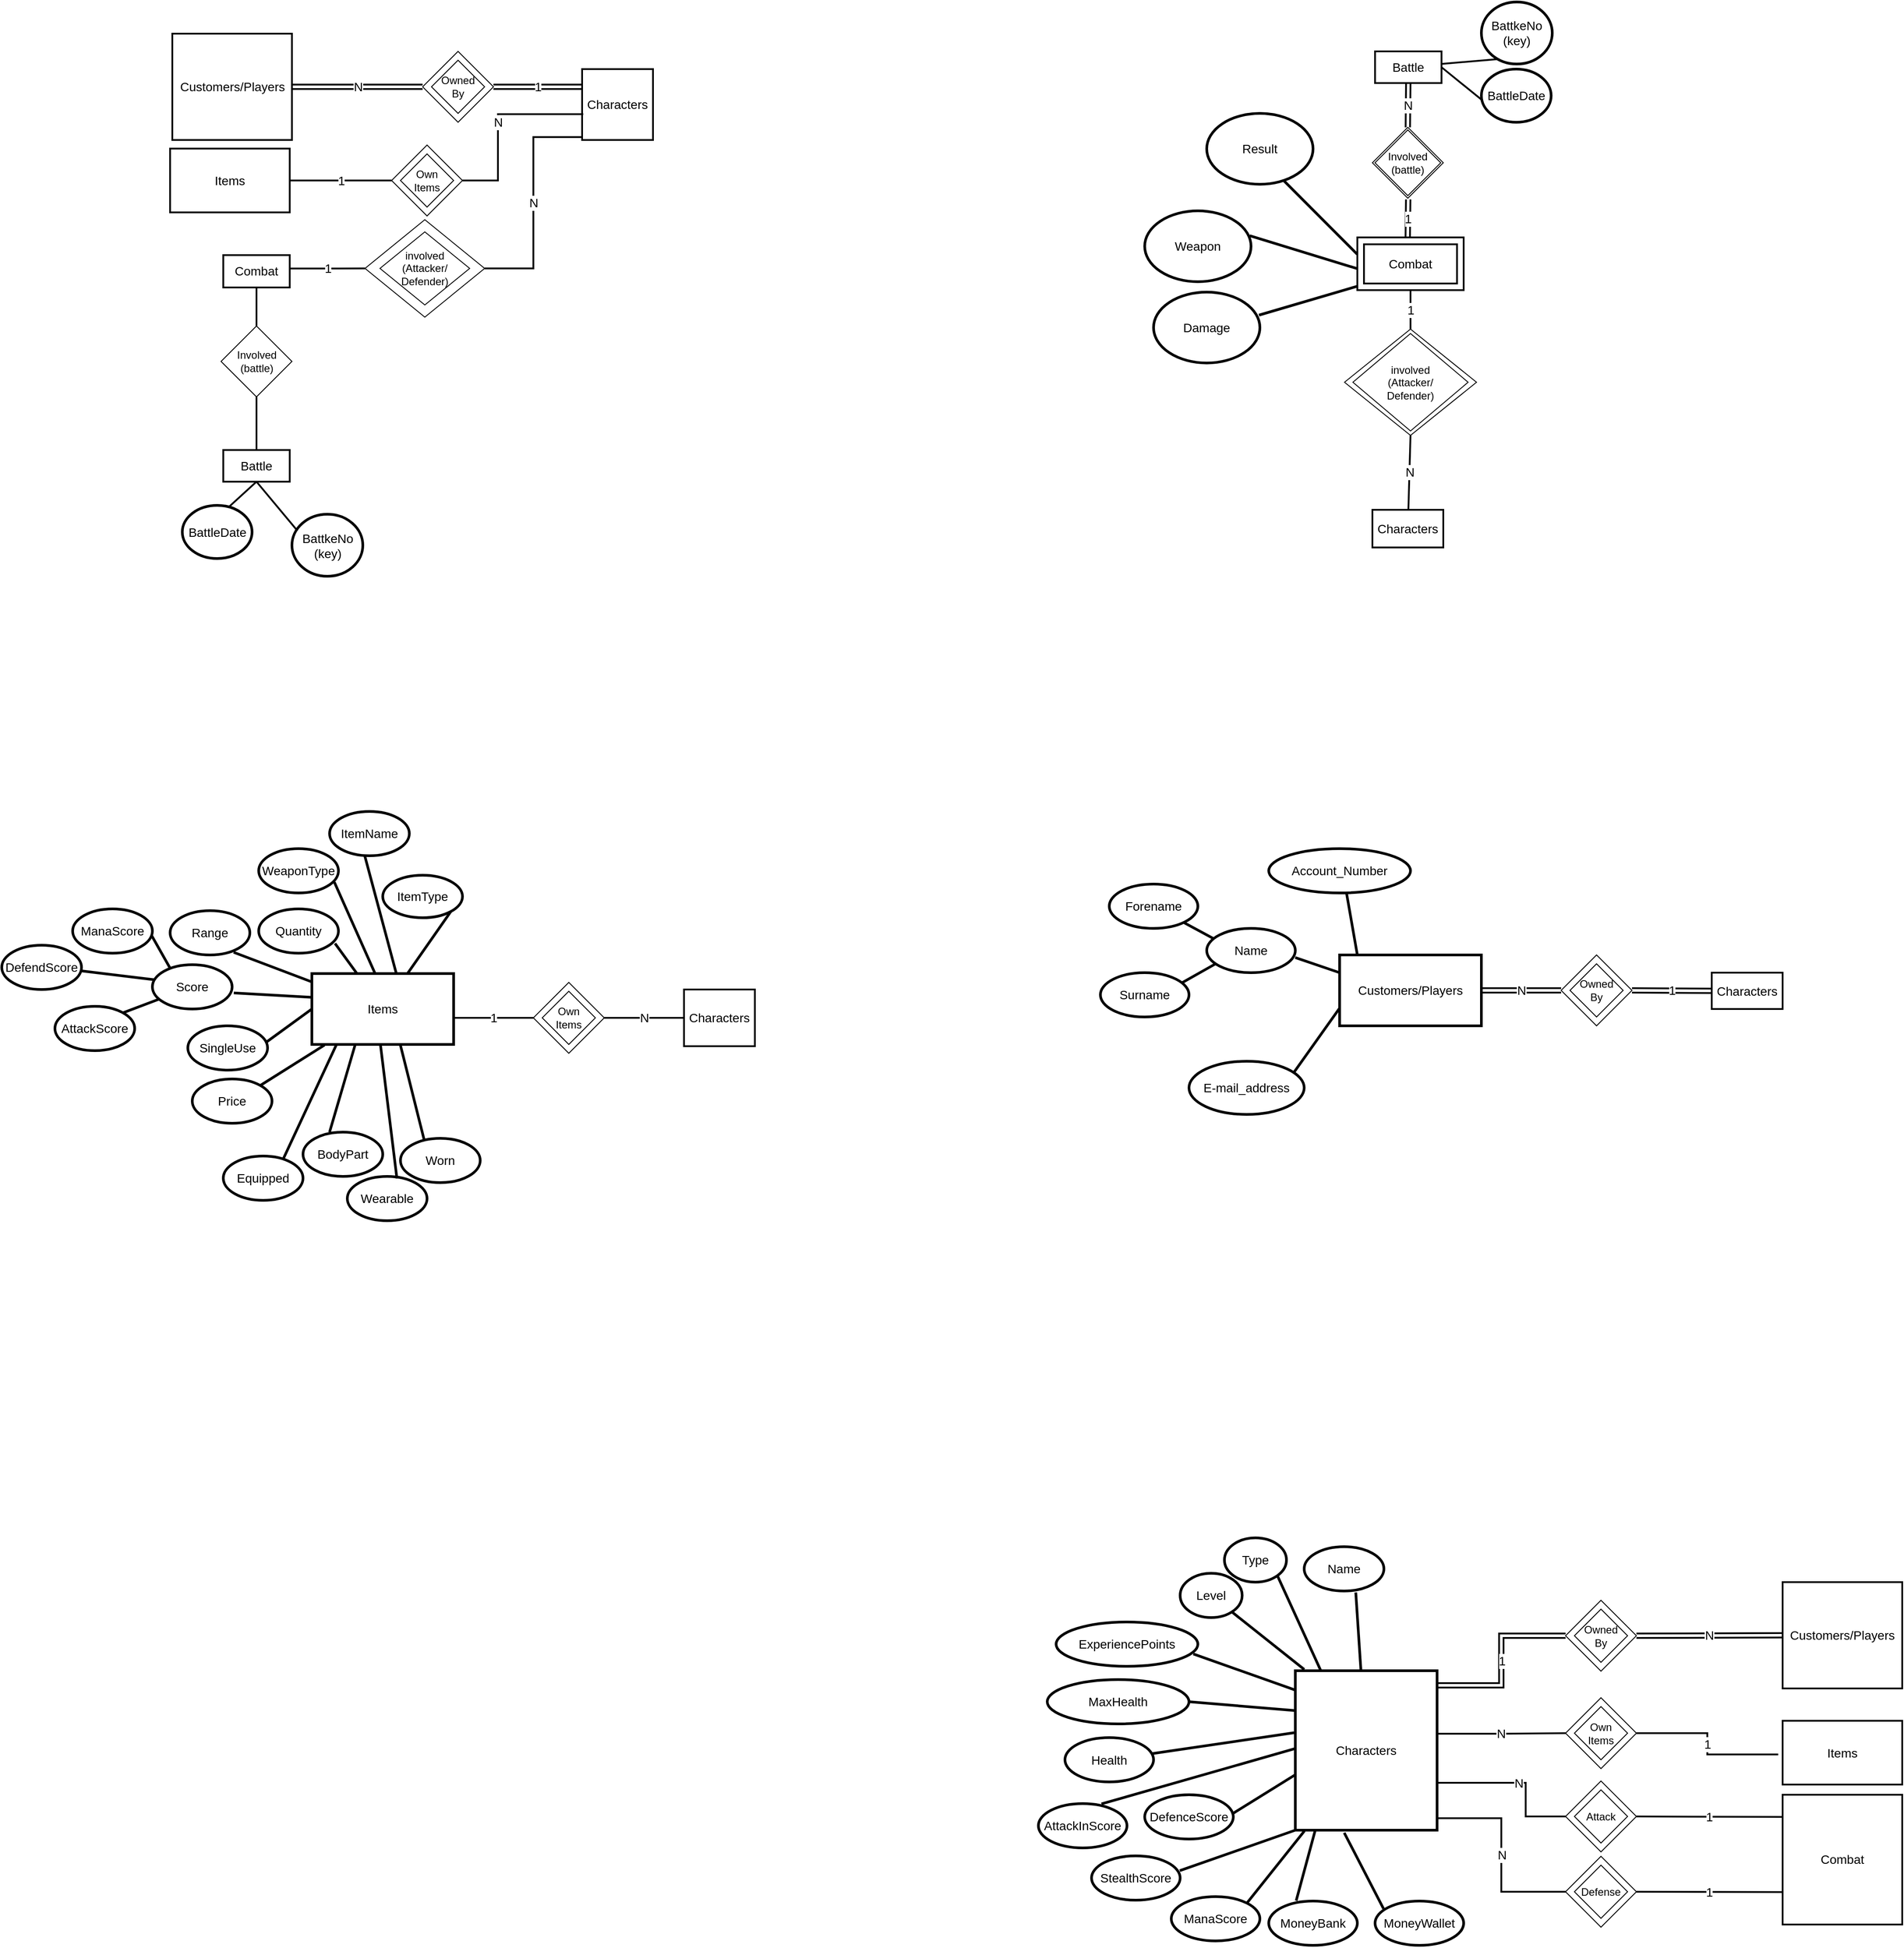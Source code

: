 <mxfile version="21.0.2" type="github">
  <diagram id="R2lEEEUBdFMjLlhIrx00" name="Page-1">
    <mxGraphModel dx="276" dy="148" grid="1" gridSize="10" guides="1" tooltips="1" connect="1" arrows="1" fold="1" page="1" pageScale="1" pageWidth="1169" pageHeight="827" math="0" shadow="0" extFonts="Permanent Marker^https://fonts.googleapis.com/css?family=Permanent+Marker">
      <root>
        <mxCell id="0" />
        <mxCell id="1" parent="0" />
        <mxCell id="jF5m51w50DA3hgHPm8fN-5" value="Weapon" style="ellipse;whiteSpace=wrap;html=1;fontSize=14;strokeWidth=3;" parent="1" vertex="1">
          <mxGeometry x="1400" y="340" width="120" height="80" as="geometry" />
        </mxCell>
        <mxCell id="jF5m51w50DA3hgHPm8fN-11" value="" style="endArrow=none;html=1;rounded=0;strokeWidth=3;exitX=0.988;exitY=0.351;exitDx=0;exitDy=0;exitPerimeter=0;entryX=-0.002;entryY=0.592;entryDx=0;entryDy=0;entryPerimeter=0;" parent="1" source="jF5m51w50DA3hgHPm8fN-5" target="8phHYG-1kh1Gv9_EDdL0-218" edge="1">
          <mxGeometry width="50" height="50" relative="1" as="geometry">
            <mxPoint x="1454" y="614" as="sourcePoint" />
            <mxPoint x="1652.22" y="410.349" as="targetPoint" />
          </mxGeometry>
        </mxCell>
        <mxCell id="jF5m51w50DA3hgHPm8fN-13" value="Result" style="ellipse;whiteSpace=wrap;html=1;fontSize=14;strokeWidth=3;" parent="1" vertex="1">
          <mxGeometry x="1470" y="230" width="120" height="80" as="geometry" />
        </mxCell>
        <mxCell id="jF5m51w50DA3hgHPm8fN-14" value="" style="endArrow=none;html=1;rounded=0;exitX=0.729;exitY=0.956;exitDx=0;exitDy=0;strokeWidth=3;entryX=-0.002;entryY=0.318;entryDx=0;entryDy=0;exitPerimeter=0;entryPerimeter=0;" parent="1" source="jF5m51w50DA3hgHPm8fN-13" target="8phHYG-1kh1Gv9_EDdL0-218" edge="1">
          <mxGeometry width="50" height="50" relative="1" as="geometry">
            <mxPoint x="1774" y="395.75" as="sourcePoint" />
            <mxPoint x="1651.5" y="387.64" as="targetPoint" />
          </mxGeometry>
        </mxCell>
        <mxCell id="jF5m51w50DA3hgHPm8fN-15" value="Damage" style="ellipse;whiteSpace=wrap;html=1;fontSize=14;strokeWidth=3;" parent="1" vertex="1">
          <mxGeometry x="1410" y="431.75" width="120" height="80" as="geometry" />
        </mxCell>
        <mxCell id="jF5m51w50DA3hgHPm8fN-16" value="" style="endArrow=none;html=1;rounded=0;exitX=0.991;exitY=0.325;exitDx=0;exitDy=0;strokeWidth=3;exitPerimeter=0;entryX=0.006;entryY=0.922;entryDx=0;entryDy=0;entryPerimeter=0;" parent="1" source="jF5m51w50DA3hgHPm8fN-15" target="8phHYG-1kh1Gv9_EDdL0-218" edge="1">
          <mxGeometry width="50" height="50" relative="1" as="geometry">
            <mxPoint x="1954" y="375.75" as="sourcePoint" />
            <mxPoint x="1652.46" y="427.24" as="targetPoint" />
          </mxGeometry>
        </mxCell>
        <mxCell id="8phHYG-1kh1Gv9_EDdL0-1" value="Customers/Players" style="rounded=0;whiteSpace=wrap;html=1;strokeWidth=2;fontSize=14;direction=west;" vertex="1" parent="1">
          <mxGeometry x="302.5" y="140" width="135" height="120" as="geometry" />
        </mxCell>
        <mxCell id="8phHYG-1kh1Gv9_EDdL0-2" value="Items" style="rounded=0;whiteSpace=wrap;html=1;strokeWidth=2;fontSize=14;" vertex="1" parent="1">
          <mxGeometry x="300" y="269.75" width="135" height="72" as="geometry" />
        </mxCell>
        <mxCell id="8phHYG-1kh1Gv9_EDdL0-3" value="Combat" style="rounded=0;whiteSpace=wrap;html=1;strokeWidth=2;fontSize=14;" vertex="1" parent="1">
          <mxGeometry x="360" y="390" width="75" height="36.5" as="geometry" />
        </mxCell>
        <mxCell id="8phHYG-1kh1Gv9_EDdL0-4" value="Characters" style="rounded=0;whiteSpace=wrap;html=1;strokeWidth=2;fontSize=14;" vertex="1" parent="1">
          <mxGeometry x="765" y="180" width="80" height="80" as="geometry" />
        </mxCell>
        <mxCell id="8phHYG-1kh1Gv9_EDdL0-8" value="" style="group" vertex="1" connectable="0" parent="1">
          <mxGeometry x="585" y="160" width="80" height="80" as="geometry" />
        </mxCell>
        <mxCell id="8phHYG-1kh1Gv9_EDdL0-5" value="" style="rhombus;whiteSpace=wrap;html=1;" vertex="1" parent="8phHYG-1kh1Gv9_EDdL0-8">
          <mxGeometry width="80" height="80" as="geometry" />
        </mxCell>
        <mxCell id="8phHYG-1kh1Gv9_EDdL0-6" value="Owned&lt;br style=&quot;border-color: var(--border-color); padding: 0px; margin: 0px;&quot;&gt;&lt;span style=&quot;&quot;&gt;By&lt;/span&gt;" style="rhombus;whiteSpace=wrap;html=1;" vertex="1" parent="8phHYG-1kh1Gv9_EDdL0-8">
          <mxGeometry x="10" y="10" width="60" height="60" as="geometry" />
        </mxCell>
        <mxCell id="8phHYG-1kh1Gv9_EDdL0-9" value="1" style="endArrow=none;html=1;rounded=0;exitX=1;exitY=0.5;exitDx=0;exitDy=0;entryX=0;entryY=0.25;entryDx=0;entryDy=0;strokeWidth=2;shape=link;fontSize=14;" edge="1" parent="1" source="8phHYG-1kh1Gv9_EDdL0-5" target="8phHYG-1kh1Gv9_EDdL0-4">
          <mxGeometry width="50" height="50" relative="1" as="geometry">
            <mxPoint x="605" y="280" as="sourcePoint" />
            <mxPoint x="655" y="230" as="targetPoint" />
          </mxGeometry>
        </mxCell>
        <mxCell id="8phHYG-1kh1Gv9_EDdL0-10" value="&lt;font style=&quot;font-size: 14px;&quot;&gt;N&lt;/font&gt;" style="endArrow=none;html=1;rounded=0;exitX=0;exitY=0.5;exitDx=0;exitDy=0;entryX=0;entryY=0.5;entryDx=0;entryDy=0;strokeWidth=2;shape=link;fontSize=14;" edge="1" parent="1" source="8phHYG-1kh1Gv9_EDdL0-1" target="8phHYG-1kh1Gv9_EDdL0-5">
          <mxGeometry width="50" height="50" relative="1" as="geometry">
            <mxPoint x="365" y="200.5" as="sourcePoint" />
            <mxPoint x="525" y="201.5" as="targetPoint" />
          </mxGeometry>
        </mxCell>
        <mxCell id="8phHYG-1kh1Gv9_EDdL0-13" value="" style="group" vertex="1" connectable="0" parent="1">
          <mxGeometry x="550" y="265.75" width="80" height="80" as="geometry" />
        </mxCell>
        <mxCell id="8phHYG-1kh1Gv9_EDdL0-14" value="" style="rhombus;whiteSpace=wrap;html=1;" vertex="1" parent="8phHYG-1kh1Gv9_EDdL0-13">
          <mxGeometry width="80" height="80" as="geometry" />
        </mxCell>
        <mxCell id="8phHYG-1kh1Gv9_EDdL0-15" value="Own&lt;br&gt;Items" style="rhombus;whiteSpace=wrap;html=1;" vertex="1" parent="8phHYG-1kh1Gv9_EDdL0-13">
          <mxGeometry x="10" y="10" width="60" height="60" as="geometry" />
        </mxCell>
        <mxCell id="8phHYG-1kh1Gv9_EDdL0-17" value="&lt;font style=&quot;font-size: 14px;&quot;&gt;1&lt;/font&gt;" style="endArrow=none;html=1;rounded=0;exitX=1;exitY=0.5;exitDx=0;exitDy=0;entryX=0;entryY=0.5;entryDx=0;entryDy=0;strokeWidth=2;fontSize=14;" edge="1" parent="1" source="8phHYG-1kh1Gv9_EDdL0-2" target="8phHYG-1kh1Gv9_EDdL0-14">
          <mxGeometry width="50" height="50" relative="1" as="geometry">
            <mxPoint x="365" y="280.5" as="sourcePoint" />
            <mxPoint x="525" y="279.5" as="targetPoint" />
          </mxGeometry>
        </mxCell>
        <mxCell id="8phHYG-1kh1Gv9_EDdL0-18" value="&lt;font style=&quot;font-size: 14px;&quot;&gt;N&lt;/font&gt;" style="endArrow=none;html=1;rounded=0;exitX=1;exitY=0.5;exitDx=0;exitDy=0;strokeWidth=2;fontSize=14;entryX=0.016;entryY=0.636;entryDx=0;entryDy=0;entryPerimeter=0;edgeStyle=elbowEdgeStyle;" edge="1" parent="1" source="8phHYG-1kh1Gv9_EDdL0-14" target="8phHYG-1kh1Gv9_EDdL0-4">
          <mxGeometry width="50" height="50" relative="1" as="geometry">
            <mxPoint x="375" y="349" as="sourcePoint" />
            <mxPoint x="535" y="350" as="targetPoint" />
            <Array as="points">
              <mxPoint x="670" y="270" />
              <mxPoint x="750" y="240" />
              <mxPoint x="700" y="220" />
              <mxPoint x="730" y="220" />
              <mxPoint x="750" y="230" />
              <mxPoint x="730" y="240" />
            </Array>
          </mxGeometry>
        </mxCell>
        <mxCell id="8phHYG-1kh1Gv9_EDdL0-19" value="" style="group" vertex="1" connectable="0" parent="1">
          <mxGeometry x="520" y="350" width="135" height="110" as="geometry" />
        </mxCell>
        <mxCell id="8phHYG-1kh1Gv9_EDdL0-20" value="" style="rhombus;whiteSpace=wrap;html=1;" vertex="1" parent="8phHYG-1kh1Gv9_EDdL0-19">
          <mxGeometry width="135" height="110" as="geometry" />
        </mxCell>
        <mxCell id="8phHYG-1kh1Gv9_EDdL0-21" value="involved&lt;br style=&quot;border-color: var(--border-color);&quot;&gt;(Attacker/&lt;br style=&quot;border-color: var(--border-color);&quot;&gt;Defender)" style="rhombus;whiteSpace=wrap;html=1;" vertex="1" parent="8phHYG-1kh1Gv9_EDdL0-19">
          <mxGeometry x="16.875" y="13.75" width="101.25" height="82.5" as="geometry" />
        </mxCell>
        <mxCell id="8phHYG-1kh1Gv9_EDdL0-22" value="&lt;font style=&quot;font-size: 14px;&quot;&gt;1&lt;/font&gt;" style="endArrow=none;html=1;rounded=0;entryX=0;entryY=0.5;entryDx=0;entryDy=0;strokeWidth=2;fontSize=14;exitX=1.001;exitY=0.416;exitDx=0;exitDy=0;exitPerimeter=0;" edge="1" parent="1" source="8phHYG-1kh1Gv9_EDdL0-3" target="8phHYG-1kh1Gv9_EDdL0-20">
          <mxGeometry width="50" height="50" relative="1" as="geometry">
            <mxPoint x="440" y="390" as="sourcePoint" />
            <mxPoint x="535" y="270" as="targetPoint" />
          </mxGeometry>
        </mxCell>
        <mxCell id="8phHYG-1kh1Gv9_EDdL0-23" value="&lt;font style=&quot;font-size: 14px;&quot;&gt;N&lt;/font&gt;" style="endArrow=none;html=1;rounded=0;strokeWidth=2;exitX=1;exitY=0.5;exitDx=0;exitDy=0;fontSize=14;edgeStyle=elbowEdgeStyle;entryX=0.006;entryY=0.959;entryDx=0;entryDy=0;entryPerimeter=0;" edge="1" parent="1" source="8phHYG-1kh1Gv9_EDdL0-20" target="8phHYG-1kh1Gv9_EDdL0-4">
          <mxGeometry width="50" height="50" relative="1" as="geometry">
            <mxPoint x="655" y="450" as="sourcePoint" />
            <mxPoint x="791" y="379" as="targetPoint" />
            <Array as="points">
              <mxPoint x="710" y="310" />
              <mxPoint x="770" y="280" />
            </Array>
          </mxGeometry>
        </mxCell>
        <mxCell id="8phHYG-1kh1Gv9_EDdL0-34" value="&lt;font style=&quot;font-size: 14px;&quot;&gt;1&lt;/font&gt;" style="endArrow=none;html=1;rounded=0;entryX=0.5;entryY=0;entryDx=0;entryDy=0;strokeWidth=2;fontSize=14;" edge="1" parent="1" target="8phHYG-1kh1Gv9_EDdL0-32">
          <mxGeometry width="50" height="50" relative="1" as="geometry">
            <mxPoint x="1700" y="430" as="sourcePoint" />
            <mxPoint x="1975" y="282" as="targetPoint" />
          </mxGeometry>
        </mxCell>
        <mxCell id="8phHYG-1kh1Gv9_EDdL0-35" value="&lt;font style=&quot;font-size: 14px;&quot;&gt;N&lt;/font&gt;" style="endArrow=none;html=1;rounded=0;strokeWidth=2;fontSize=14;exitX=0.5;exitY=1;exitDx=0;exitDy=0;" edge="1" parent="1" source="8phHYG-1kh1Gv9_EDdL0-32" target="8phHYG-1kh1Gv9_EDdL0-41">
          <mxGeometry width="50" height="50" relative="1" as="geometry">
            <mxPoint x="1750" y="540" as="sourcePoint" />
            <mxPoint x="2205" y="342" as="targetPoint" />
          </mxGeometry>
        </mxCell>
        <mxCell id="8phHYG-1kh1Gv9_EDdL0-41" value="Characters" style="rounded=0;whiteSpace=wrap;html=1;strokeWidth=2;fontSize=14;" vertex="1" parent="1">
          <mxGeometry x="1657" y="677.5" width="80" height="42.5" as="geometry" />
        </mxCell>
        <mxCell id="8phHYG-1kh1Gv9_EDdL0-42" value="Customers/Players" style="rounded=0;whiteSpace=wrap;html=1;strokeWidth=3;fontSize=14;direction=west;" vertex="1" parent="1">
          <mxGeometry x="1620" y="1180" width="160" height="80" as="geometry" />
        </mxCell>
        <mxCell id="8phHYG-1kh1Gv9_EDdL0-43" value="Account_Number" style="ellipse;whiteSpace=wrap;html=1;fontSize=14;strokeWidth=3;direction=west;" vertex="1" parent="1">
          <mxGeometry x="1540" y="1060" width="160" height="50" as="geometry" />
        </mxCell>
        <mxCell id="8phHYG-1kh1Gv9_EDdL0-44" value="" style="endArrow=none;html=1;rounded=0;strokeWidth=3;entryX=0.875;entryY=1;entryDx=0;entryDy=0;entryPerimeter=0;exitX=0.451;exitY=-0.009;exitDx=0;exitDy=0;exitPerimeter=0;" edge="1" parent="1" source="8phHYG-1kh1Gv9_EDdL0-43" target="8phHYG-1kh1Gv9_EDdL0-42">
          <mxGeometry width="50" height="50" relative="1" as="geometry">
            <mxPoint x="1918" y="1057" as="sourcePoint" />
            <mxPoint x="1756" y="1180" as="targetPoint" />
          </mxGeometry>
        </mxCell>
        <mxCell id="8phHYG-1kh1Gv9_EDdL0-45" value="Name" style="ellipse;whiteSpace=wrap;html=1;fontSize=14;strokeWidth=3;direction=west;" vertex="1" parent="1">
          <mxGeometry x="1470" y="1150" width="100" height="50" as="geometry" />
        </mxCell>
        <mxCell id="8phHYG-1kh1Gv9_EDdL0-46" value="Forename" style="ellipse;whiteSpace=wrap;html=1;fontSize=14;strokeWidth=3;direction=west;" vertex="1" parent="1">
          <mxGeometry x="1360" y="1100" width="100" height="50" as="geometry" />
        </mxCell>
        <mxCell id="8phHYG-1kh1Gv9_EDdL0-47" value="Surname" style="ellipse;whiteSpace=wrap;html=1;fontSize=14;strokeWidth=3;direction=west;" vertex="1" parent="1">
          <mxGeometry x="1350" y="1200" width="100" height="50" as="geometry" />
        </mxCell>
        <mxCell id="8phHYG-1kh1Gv9_EDdL0-48" value="" style="endArrow=none;html=1;rounded=0;strokeWidth=3;entryX=0.913;entryY=0.758;entryDx=0;entryDy=0;entryPerimeter=0;" edge="1" parent="1" source="8phHYG-1kh1Gv9_EDdL0-46" target="8phHYG-1kh1Gv9_EDdL0-45">
          <mxGeometry width="50" height="50" relative="1" as="geometry">
            <mxPoint x="1638" y="1120" as="sourcePoint" />
            <mxPoint x="1666" y="1190" as="targetPoint" />
          </mxGeometry>
        </mxCell>
        <mxCell id="8phHYG-1kh1Gv9_EDdL0-49" value="" style="endArrow=none;html=1;rounded=0;strokeWidth=3;entryX=0.9;entryY=0.2;entryDx=0;entryDy=0;entryPerimeter=0;exitX=0.084;exitY=0.767;exitDx=0;exitDy=0;exitPerimeter=0;" edge="1" parent="1" source="8phHYG-1kh1Gv9_EDdL0-47" target="8phHYG-1kh1Gv9_EDdL0-45">
          <mxGeometry width="50" height="50" relative="1" as="geometry">
            <mxPoint x="1454" y="1153" as="sourcePoint" />
            <mxPoint x="1489" y="1172" as="targetPoint" />
          </mxGeometry>
        </mxCell>
        <mxCell id="8phHYG-1kh1Gv9_EDdL0-50" value="" style="endArrow=none;html=1;rounded=0;strokeWidth=3;entryX=0.001;entryY=0.342;entryDx=0;entryDy=0;entryPerimeter=0;exitX=1;exitY=0.75;exitDx=0;exitDy=0;" edge="1" parent="1" source="8phHYG-1kh1Gv9_EDdL0-42" target="8phHYG-1kh1Gv9_EDdL0-45">
          <mxGeometry width="50" height="50" relative="1" as="geometry">
            <mxPoint x="1452" y="1222" as="sourcePoint" />
            <mxPoint x="1490" y="1200" as="targetPoint" />
          </mxGeometry>
        </mxCell>
        <mxCell id="8phHYG-1kh1Gv9_EDdL0-51" value="E-mail_address" style="ellipse;whiteSpace=wrap;html=1;fontSize=14;strokeWidth=3;direction=west;" vertex="1" parent="1">
          <mxGeometry x="1450" y="1300" width="130" height="60" as="geometry" />
        </mxCell>
        <mxCell id="8phHYG-1kh1Gv9_EDdL0-52" value="" style="endArrow=none;html=1;rounded=0;strokeWidth=3;entryX=1;entryY=0.25;entryDx=0;entryDy=0;exitX=0.088;exitY=0.793;exitDx=0;exitDy=0;exitPerimeter=0;" edge="1" parent="1" source="8phHYG-1kh1Gv9_EDdL0-51" target="8phHYG-1kh1Gv9_EDdL0-42">
          <mxGeometry width="50" height="50" relative="1" as="geometry">
            <mxPoint x="1452" y="1222" as="sourcePoint" />
            <mxPoint x="1490" y="1200" as="targetPoint" />
          </mxGeometry>
        </mxCell>
        <mxCell id="8phHYG-1kh1Gv9_EDdL0-56" value="Characters" style="rounded=0;whiteSpace=wrap;html=1;strokeWidth=2;fontSize=14;" vertex="1" parent="1">
          <mxGeometry x="2040" y="1200" width="80" height="41" as="geometry" />
        </mxCell>
        <mxCell id="8phHYG-1kh1Gv9_EDdL0-57" value="" style="group" vertex="1" connectable="0" parent="1">
          <mxGeometry x="1870" y="1180" width="80" height="80" as="geometry" />
        </mxCell>
        <mxCell id="8phHYG-1kh1Gv9_EDdL0-58" value="" style="rhombus;whiteSpace=wrap;html=1;" vertex="1" parent="8phHYG-1kh1Gv9_EDdL0-57">
          <mxGeometry width="80" height="80" as="geometry" />
        </mxCell>
        <mxCell id="8phHYG-1kh1Gv9_EDdL0-59" value="Owned&lt;br style=&quot;border-color: var(--border-color); padding: 0px; margin: 0px;&quot;&gt;&lt;span style=&quot;&quot;&gt;By&lt;/span&gt;" style="rhombus;whiteSpace=wrap;html=1;" vertex="1" parent="8phHYG-1kh1Gv9_EDdL0-57">
          <mxGeometry x="10" y="10" width="60" height="60" as="geometry" />
        </mxCell>
        <mxCell id="8phHYG-1kh1Gv9_EDdL0-60" value="1" style="endArrow=none;html=1;rounded=0;exitX=1;exitY=0.5;exitDx=0;exitDy=0;entryX=0;entryY=0.5;entryDx=0;entryDy=0;strokeWidth=2;shape=link;fontSize=14;" edge="1" parent="1" source="8phHYG-1kh1Gv9_EDdL0-58" target="8phHYG-1kh1Gv9_EDdL0-56">
          <mxGeometry width="50" height="50" relative="1" as="geometry">
            <mxPoint x="2070" y="1209" as="sourcePoint" />
            <mxPoint x="2120" y="1159" as="targetPoint" />
          </mxGeometry>
        </mxCell>
        <mxCell id="8phHYG-1kh1Gv9_EDdL0-61" value="&lt;font style=&quot;font-size: 14px;&quot;&gt;N&lt;/font&gt;" style="endArrow=none;html=1;rounded=0;exitX=0;exitY=0.5;exitDx=0;exitDy=0;entryX=0;entryY=0.5;entryDx=0;entryDy=0;strokeWidth=2;shape=link;fontSize=14;" edge="1" parent="1" target="8phHYG-1kh1Gv9_EDdL0-58" source="8phHYG-1kh1Gv9_EDdL0-42">
          <mxGeometry width="50" height="50" relative="1" as="geometry">
            <mxPoint x="1830" y="1130" as="sourcePoint" />
            <mxPoint x="1990" y="1130.5" as="targetPoint" />
          </mxGeometry>
        </mxCell>
        <mxCell id="8phHYG-1kh1Gv9_EDdL0-62" value="Characters" style="rounded=0;whiteSpace=wrap;html=1;strokeWidth=3;fontSize=14;direction=west;" vertex="1" parent="1">
          <mxGeometry x="1570" y="1988" width="160" height="180" as="geometry" />
        </mxCell>
        <mxCell id="8phHYG-1kh1Gv9_EDdL0-63" value="Name" style="ellipse;whiteSpace=wrap;html=1;fontSize=14;strokeWidth=3;direction=west;" vertex="1" parent="1">
          <mxGeometry x="1580" y="1848" width="90" height="50" as="geometry" />
        </mxCell>
        <mxCell id="8phHYG-1kh1Gv9_EDdL0-64" value="" style="endArrow=none;html=1;rounded=0;exitX=0.353;exitY=-0.032;exitDx=0;exitDy=0;strokeWidth=3;exitPerimeter=0;" edge="1" parent="1" source="8phHYG-1kh1Gv9_EDdL0-63" target="8phHYG-1kh1Gv9_EDdL0-62">
          <mxGeometry width="50" height="50" relative="1" as="geometry">
            <mxPoint x="1425" y="1987" as="sourcePoint" />
            <mxPoint x="1600" y="2008" as="targetPoint" />
          </mxGeometry>
        </mxCell>
        <mxCell id="8phHYG-1kh1Gv9_EDdL0-65" value="Type" style="ellipse;whiteSpace=wrap;html=1;fontSize=14;strokeWidth=3;direction=west;" vertex="1" parent="1">
          <mxGeometry x="1490" y="1838" width="70" height="50" as="geometry" />
        </mxCell>
        <mxCell id="8phHYG-1kh1Gv9_EDdL0-66" value="Level" style="ellipse;whiteSpace=wrap;html=1;fontSize=14;strokeWidth=3;direction=west;" vertex="1" parent="1">
          <mxGeometry x="1440" y="1878" width="70" height="50" as="geometry" />
        </mxCell>
        <mxCell id="8phHYG-1kh1Gv9_EDdL0-67" value="ExperiencePoints" style="ellipse;whiteSpace=wrap;html=1;fontSize=14;strokeWidth=3;direction=west;" vertex="1" parent="1">
          <mxGeometry x="1300" y="1933" width="160" height="50" as="geometry" />
        </mxCell>
        <mxCell id="8phHYG-1kh1Gv9_EDdL0-68" value="MaxHealth" style="ellipse;whiteSpace=wrap;html=1;fontSize=14;strokeWidth=3;direction=west;" vertex="1" parent="1">
          <mxGeometry x="1290" y="1998" width="160" height="50" as="geometry" />
        </mxCell>
        <mxCell id="8phHYG-1kh1Gv9_EDdL0-69" value="Health" style="ellipse;whiteSpace=wrap;html=1;fontSize=14;strokeWidth=3;direction=west;" vertex="1" parent="1">
          <mxGeometry x="1310" y="2063.5" width="100" height="50" as="geometry" />
        </mxCell>
        <mxCell id="8phHYG-1kh1Gv9_EDdL0-70" value="AttackInScore" style="ellipse;whiteSpace=wrap;html=1;fontSize=14;strokeWidth=3;direction=west;" vertex="1" parent="1">
          <mxGeometry x="1280" y="2138" width="100" height="50" as="geometry" />
        </mxCell>
        <mxCell id="8phHYG-1kh1Gv9_EDdL0-71" value="DefenceScore" style="ellipse;whiteSpace=wrap;html=1;fontSize=14;strokeWidth=3;direction=west;" vertex="1" parent="1">
          <mxGeometry x="1400" y="2128" width="100" height="50" as="geometry" />
        </mxCell>
        <mxCell id="8phHYG-1kh1Gv9_EDdL0-72" value="StealthScore" style="ellipse;whiteSpace=wrap;html=1;fontSize=14;strokeWidth=3;direction=west;" vertex="1" parent="1">
          <mxGeometry x="1340" y="2197" width="100" height="50" as="geometry" />
        </mxCell>
        <mxCell id="8phHYG-1kh1Gv9_EDdL0-73" value="ManaScore" style="ellipse;whiteSpace=wrap;html=1;fontSize=14;strokeWidth=3;direction=west;" vertex="1" parent="1">
          <mxGeometry x="1430" y="2243" width="100" height="50" as="geometry" />
        </mxCell>
        <mxCell id="8phHYG-1kh1Gv9_EDdL0-74" value="MoneyBank" style="ellipse;whiteSpace=wrap;html=1;fontSize=14;strokeWidth=3;direction=west;" vertex="1" parent="1">
          <mxGeometry x="1540" y="2248" width="100" height="50" as="geometry" />
        </mxCell>
        <mxCell id="8phHYG-1kh1Gv9_EDdL0-75" value="MoneyWallet" style="ellipse;whiteSpace=wrap;html=1;fontSize=14;strokeWidth=3;direction=west;" vertex="1" parent="1">
          <mxGeometry x="1660" y="2248" width="100" height="50" as="geometry" />
        </mxCell>
        <mxCell id="8phHYG-1kh1Gv9_EDdL0-76" value="" style="endArrow=none;html=1;rounded=0;exitX=0;exitY=0;exitDx=0;exitDy=0;strokeWidth=3;entryX=0.82;entryY=1;entryDx=0;entryDy=0;entryPerimeter=0;" edge="1" parent="1" source="8phHYG-1kh1Gv9_EDdL0-65" target="8phHYG-1kh1Gv9_EDdL0-62">
          <mxGeometry width="50" height="50" relative="1" as="geometry">
            <mxPoint x="1608" y="1930" as="sourcePoint" />
            <mxPoint x="1651" y="2109" as="targetPoint" />
          </mxGeometry>
        </mxCell>
        <mxCell id="8phHYG-1kh1Gv9_EDdL0-77" value="" style="endArrow=none;html=1;rounded=0;strokeWidth=3;entryX=0.937;entryY=1.008;entryDx=0;entryDy=0;entryPerimeter=0;" edge="1" parent="1" source="8phHYG-1kh1Gv9_EDdL0-66" target="8phHYG-1kh1Gv9_EDdL0-62">
          <mxGeometry width="50" height="50" relative="1" as="geometry">
            <mxPoint x="1490" y="1931" as="sourcePoint" />
            <mxPoint x="1609" y="2109" as="targetPoint" />
          </mxGeometry>
        </mxCell>
        <mxCell id="8phHYG-1kh1Gv9_EDdL0-78" value="" style="endArrow=none;html=1;rounded=0;strokeWidth=3;entryX=1.001;entryY=0.879;entryDx=0;entryDy=0;entryPerimeter=0;exitX=0.032;exitY=0.278;exitDx=0;exitDy=0;exitPerimeter=0;" edge="1" parent="1" source="8phHYG-1kh1Gv9_EDdL0-67" target="8phHYG-1kh1Gv9_EDdL0-62">
          <mxGeometry width="50" height="50" relative="1" as="geometry">
            <mxPoint x="1398" y="1952" as="sourcePoint" />
            <mxPoint x="1590" y="2108" as="targetPoint" />
          </mxGeometry>
        </mxCell>
        <mxCell id="8phHYG-1kh1Gv9_EDdL0-79" value="" style="endArrow=none;html=1;rounded=0;strokeWidth=3;entryX=1;entryY=0.75;entryDx=0;entryDy=0;exitX=0;exitY=0.5;exitDx=0;exitDy=0;" edge="1" parent="1" source="8phHYG-1kh1Gv9_EDdL0-68" target="8phHYG-1kh1Gv9_EDdL0-62">
          <mxGeometry width="50" height="50" relative="1" as="geometry">
            <mxPoint x="1415" y="2004" as="sourcePoint" />
            <mxPoint x="1580" y="2119" as="targetPoint" />
          </mxGeometry>
        </mxCell>
        <mxCell id="8phHYG-1kh1Gv9_EDdL0-80" value="" style="endArrow=none;html=1;rounded=0;strokeWidth=3;entryX=1.009;entryY=0.611;entryDx=0;entryDy=0;entryPerimeter=0;" edge="1" parent="1" source="8phHYG-1kh1Gv9_EDdL0-69" target="8phHYG-1kh1Gv9_EDdL0-62">
          <mxGeometry width="50" height="50" relative="1" as="geometry">
            <mxPoint x="1390" y="2068" as="sourcePoint" />
            <mxPoint x="1580" y="2129" as="targetPoint" />
          </mxGeometry>
        </mxCell>
        <mxCell id="8phHYG-1kh1Gv9_EDdL0-81" value="" style="endArrow=none;html=1;rounded=0;strokeWidth=3;entryX=1;entryY=0.512;entryDx=0;entryDy=0;entryPerimeter=0;exitX=0.288;exitY=0.993;exitDx=0;exitDy=0;exitPerimeter=0;" edge="1" parent="1" source="8phHYG-1kh1Gv9_EDdL0-70" target="8phHYG-1kh1Gv9_EDdL0-62">
          <mxGeometry width="50" height="50" relative="1" as="geometry">
            <mxPoint x="1350" y="2135" as="sourcePoint" />
            <mxPoint x="1579" y="2140" as="targetPoint" />
          </mxGeometry>
        </mxCell>
        <mxCell id="8phHYG-1kh1Gv9_EDdL0-82" value="" style="endArrow=none;html=1;rounded=0;strokeWidth=3;entryX=0.996;entryY=0.35;entryDx=0;entryDy=0;entryPerimeter=0;exitX=0.017;exitY=0.561;exitDx=0;exitDy=0;exitPerimeter=0;" edge="1" parent="1" source="8phHYG-1kh1Gv9_EDdL0-71" target="8phHYG-1kh1Gv9_EDdL0-62">
          <mxGeometry width="50" height="50" relative="1" as="geometry">
            <mxPoint x="1371" y="2168" as="sourcePoint" />
            <mxPoint x="1580" y="2148" as="targetPoint" />
          </mxGeometry>
        </mxCell>
        <mxCell id="8phHYG-1kh1Gv9_EDdL0-83" value="" style="endArrow=none;html=1;rounded=0;strokeWidth=3;exitX=0.004;exitY=0.666;exitDx=0;exitDy=0;exitPerimeter=0;" edge="1" parent="1" source="8phHYG-1kh1Gv9_EDdL0-72">
          <mxGeometry width="50" height="50" relative="1" as="geometry">
            <mxPoint x="1508" y="2190" as="sourcePoint" />
            <mxPoint x="1570" y="2168" as="targetPoint" />
          </mxGeometry>
        </mxCell>
        <mxCell id="8phHYG-1kh1Gv9_EDdL0-84" value="" style="endArrow=none;html=1;rounded=0;strokeWidth=3;entryX=0.936;entryY=-0.005;entryDx=0;entryDy=0;entryPerimeter=0;exitX=0;exitY=1;exitDx=0;exitDy=0;" edge="1" parent="1" source="8phHYG-1kh1Gv9_EDdL0-73" target="8phHYG-1kh1Gv9_EDdL0-62">
          <mxGeometry width="50" height="50" relative="1" as="geometry">
            <mxPoint x="1508" y="2190" as="sourcePoint" />
            <mxPoint x="1581" y="2161" as="targetPoint" />
          </mxGeometry>
        </mxCell>
        <mxCell id="8phHYG-1kh1Gv9_EDdL0-85" value="" style="endArrow=none;html=1;rounded=0;strokeWidth=3;entryX=0.858;entryY=0.005;entryDx=0;entryDy=0;entryPerimeter=0;exitX=0.69;exitY=1.009;exitDx=0;exitDy=0;exitPerimeter=0;" edge="1" parent="1" source="8phHYG-1kh1Gv9_EDdL0-74" target="8phHYG-1kh1Gv9_EDdL0-62">
          <mxGeometry width="50" height="50" relative="1" as="geometry">
            <mxPoint x="1525" y="2260" as="sourcePoint" />
            <mxPoint x="1590" y="2189" as="targetPoint" />
          </mxGeometry>
        </mxCell>
        <mxCell id="8phHYG-1kh1Gv9_EDdL0-86" value="" style="endArrow=none;html=1;rounded=0;strokeWidth=3;exitX=0.905;exitY=0.829;exitDx=0;exitDy=0;exitPerimeter=0;entryX=0.655;entryY=-0.016;entryDx=0;entryDy=0;entryPerimeter=0;" edge="1" parent="1" source="8phHYG-1kh1Gv9_EDdL0-75" target="8phHYG-1kh1Gv9_EDdL0-62">
          <mxGeometry width="50" height="50" relative="1" as="geometry">
            <mxPoint x="1581" y="2258" as="sourcePoint" />
            <mxPoint x="1603" y="2189" as="targetPoint" />
          </mxGeometry>
        </mxCell>
        <mxCell id="8phHYG-1kh1Gv9_EDdL0-90" value="" style="group" vertex="1" connectable="0" parent="1">
          <mxGeometry x="1875" y="1908.5" width="80" height="80" as="geometry" />
        </mxCell>
        <mxCell id="8phHYG-1kh1Gv9_EDdL0-91" value="" style="rhombus;whiteSpace=wrap;html=1;" vertex="1" parent="8phHYG-1kh1Gv9_EDdL0-90">
          <mxGeometry width="80" height="80" as="geometry" />
        </mxCell>
        <mxCell id="8phHYG-1kh1Gv9_EDdL0-92" value="Owned&lt;br style=&quot;border-color: var(--border-color); padding: 0px; margin: 0px;&quot;&gt;&lt;span style=&quot;&quot;&gt;By&lt;/span&gt;" style="rhombus;whiteSpace=wrap;html=1;" vertex="1" parent="8phHYG-1kh1Gv9_EDdL0-90">
          <mxGeometry x="10" y="10" width="60" height="60" as="geometry" />
        </mxCell>
        <mxCell id="8phHYG-1kh1Gv9_EDdL0-93" value="N" style="endArrow=none;html=1;rounded=0;exitX=1;exitY=0.5;exitDx=0;exitDy=0;entryX=1;entryY=0.5;entryDx=0;entryDy=0;strokeWidth=2;shape=link;fontSize=14;" edge="1" parent="1" source="8phHYG-1kh1Gv9_EDdL0-91" target="8phHYG-1kh1Gv9_EDdL0-116">
          <mxGeometry width="50" height="50" relative="1" as="geometry">
            <mxPoint x="1955" y="2028.5" as="sourcePoint" />
            <mxPoint x="2116" y="1996.5" as="targetPoint" />
          </mxGeometry>
        </mxCell>
        <mxCell id="8phHYG-1kh1Gv9_EDdL0-94" value="&lt;font style=&quot;font-size: 14px;&quot;&gt;1&lt;/font&gt;" style="endArrow=none;html=1;rounded=0;entryX=0;entryY=0.5;entryDx=0;entryDy=0;strokeWidth=2;shape=link;fontSize=14;edgeStyle=elbowEdgeStyle;" edge="1" parent="1" target="8phHYG-1kh1Gv9_EDdL0-91">
          <mxGeometry width="50" height="50" relative="1" as="geometry">
            <mxPoint x="1730" y="2004.5" as="sourcePoint" />
            <mxPoint x="1875" y="1950" as="targetPoint" />
          </mxGeometry>
        </mxCell>
        <mxCell id="8phHYG-1kh1Gv9_EDdL0-95" value="" style="group" vertex="1" connectable="0" parent="1">
          <mxGeometry x="1875" y="2018.5" width="80" height="80" as="geometry" />
        </mxCell>
        <mxCell id="8phHYG-1kh1Gv9_EDdL0-96" value="" style="rhombus;whiteSpace=wrap;html=1;" vertex="1" parent="8phHYG-1kh1Gv9_EDdL0-95">
          <mxGeometry width="80" height="80" as="geometry" />
        </mxCell>
        <mxCell id="8phHYG-1kh1Gv9_EDdL0-97" value="Own&lt;br&gt;Items" style="rhombus;whiteSpace=wrap;html=1;" vertex="1" parent="8phHYG-1kh1Gv9_EDdL0-95">
          <mxGeometry x="10" y="10" width="60" height="60" as="geometry" />
        </mxCell>
        <mxCell id="8phHYG-1kh1Gv9_EDdL0-98" value="&lt;font style=&quot;font-size: 14px;&quot;&gt;N&lt;/font&gt;" style="endArrow=none;html=1;rounded=0;entryX=0;entryY=0.5;entryDx=0;entryDy=0;strokeWidth=2;fontSize=14;edgeStyle=elbowEdgeStyle;exitX=0;exitY=0.605;exitDx=0;exitDy=0;exitPerimeter=0;" edge="1" parent="1" source="8phHYG-1kh1Gv9_EDdL0-62" target="8phHYG-1kh1Gv9_EDdL0-96">
          <mxGeometry width="50" height="50" relative="1" as="geometry">
            <mxPoint x="1730" y="2054.5" as="sourcePoint" />
            <mxPoint x="1875" y="2028" as="targetPoint" />
          </mxGeometry>
        </mxCell>
        <mxCell id="8phHYG-1kh1Gv9_EDdL0-99" value="&lt;font style=&quot;font-size: 14px;&quot;&gt;1&lt;/font&gt;" style="endArrow=none;html=1;rounded=0;exitX=1;exitY=0.5;exitDx=0;exitDy=0;strokeWidth=2;fontSize=14;edgeStyle=elbowEdgeStyle;" edge="1" parent="1" source="8phHYG-1kh1Gv9_EDdL0-96">
          <mxGeometry width="50" height="50" relative="1" as="geometry">
            <mxPoint x="1725" y="2097.5" as="sourcePoint" />
            <mxPoint x="2115" y="2082.5" as="targetPoint" />
          </mxGeometry>
        </mxCell>
        <mxCell id="8phHYG-1kh1Gv9_EDdL0-100" value="" style="group" vertex="1" connectable="0" parent="1">
          <mxGeometry x="1875" y="2112.5" width="80" height="80" as="geometry" />
        </mxCell>
        <mxCell id="8phHYG-1kh1Gv9_EDdL0-101" value="" style="rhombus;whiteSpace=wrap;html=1;" vertex="1" parent="8phHYG-1kh1Gv9_EDdL0-100">
          <mxGeometry width="80" height="80" as="geometry" />
        </mxCell>
        <mxCell id="8phHYG-1kh1Gv9_EDdL0-102" value="Attack" style="rhombus;whiteSpace=wrap;html=1;" vertex="1" parent="8phHYG-1kh1Gv9_EDdL0-100">
          <mxGeometry x="10" y="10" width="60" height="60" as="geometry" />
        </mxCell>
        <mxCell id="8phHYG-1kh1Gv9_EDdL0-103" value="N" style="endArrow=none;html=1;rounded=0;entryX=0;entryY=0.5;entryDx=0;entryDy=0;strokeWidth=2;fontSize=14;edgeStyle=elbowEdgeStyle;" edge="1" parent="1" target="8phHYG-1kh1Gv9_EDdL0-101">
          <mxGeometry width="50" height="50" relative="1" as="geometry">
            <mxPoint x="1730" y="2114.5" as="sourcePoint" />
            <mxPoint x="1885" y="2068.5" as="targetPoint" />
            <Array as="points">
              <mxPoint x="1830" y="2120" />
            </Array>
          </mxGeometry>
        </mxCell>
        <mxCell id="8phHYG-1kh1Gv9_EDdL0-104" value="&lt;font style=&quot;font-size: 14px;&quot;&gt;1&lt;/font&gt;" style="endArrow=none;html=1;rounded=0;strokeWidth=2;exitX=1;exitY=0.5;exitDx=0;exitDy=0;entryX=-0.004;entryY=0.171;entryDx=0;entryDy=0;entryPerimeter=0;fontSize=14;" edge="1" parent="1" source="8phHYG-1kh1Gv9_EDdL0-101" target="8phHYG-1kh1Gv9_EDdL0-119">
          <mxGeometry width="50" height="50" relative="1" as="geometry">
            <mxPoint x="2005" y="2198.5" as="sourcePoint" />
            <mxPoint x="2115" y="2128.5" as="targetPoint" />
          </mxGeometry>
        </mxCell>
        <mxCell id="8phHYG-1kh1Gv9_EDdL0-105" value="" style="group" vertex="1" connectable="0" parent="1">
          <mxGeometry x="1875" y="2197.5" width="80" height="80" as="geometry" />
        </mxCell>
        <mxCell id="8phHYG-1kh1Gv9_EDdL0-106" value="" style="rhombus;whiteSpace=wrap;html=1;" vertex="1" parent="8phHYG-1kh1Gv9_EDdL0-105">
          <mxGeometry width="80" height="80" as="geometry" />
        </mxCell>
        <mxCell id="8phHYG-1kh1Gv9_EDdL0-107" value="Defense" style="rhombus;whiteSpace=wrap;html=1;" vertex="1" parent="8phHYG-1kh1Gv9_EDdL0-105">
          <mxGeometry x="10" y="10" width="60" height="60" as="geometry" />
        </mxCell>
        <mxCell id="8phHYG-1kh1Gv9_EDdL0-108" value="&lt;font style=&quot;font-size: 14px;&quot;&gt;N&lt;/font&gt;" style="endArrow=none;html=1;rounded=0;entryX=0;entryY=0.5;entryDx=0;entryDy=0;strokeWidth=2;fontSize=14;edgeStyle=elbowEdgeStyle;" edge="1" parent="1" target="8phHYG-1kh1Gv9_EDdL0-106">
          <mxGeometry width="50" height="50" relative="1" as="geometry">
            <mxPoint x="1730" y="2154.5" as="sourcePoint" />
            <mxPoint x="1885" y="2153.5" as="targetPoint" />
          </mxGeometry>
        </mxCell>
        <mxCell id="8phHYG-1kh1Gv9_EDdL0-109" value="&lt;font style=&quot;font-size: 14px;&quot;&gt;1&lt;/font&gt;" style="endArrow=none;html=1;rounded=0;entryX=0;entryY=0.75;entryDx=0;entryDy=0;strokeWidth=2;exitX=1;exitY=0.5;exitDx=0;exitDy=0;fontSize=14;" edge="1" parent="1" source="8phHYG-1kh1Gv9_EDdL0-106" target="8phHYG-1kh1Gv9_EDdL0-119">
          <mxGeometry x="0.001" width="50" height="50" relative="1" as="geometry">
            <mxPoint x="1965" y="2162.5" as="sourcePoint" />
            <mxPoint x="2115" y="2165.5" as="targetPoint" />
            <mxPoint as="offset" />
          </mxGeometry>
        </mxCell>
        <mxCell id="8phHYG-1kh1Gv9_EDdL0-116" value="Customers/Players" style="rounded=0;whiteSpace=wrap;html=1;strokeWidth=2;fontSize=14;direction=west;" vertex="1" parent="1">
          <mxGeometry x="2120" y="1888" width="135" height="120" as="geometry" />
        </mxCell>
        <mxCell id="8phHYG-1kh1Gv9_EDdL0-118" value="Items" style="rounded=0;whiteSpace=wrap;html=1;strokeWidth=2;fontSize=14;" vertex="1" parent="1">
          <mxGeometry x="2120" y="2044.5" width="135" height="72" as="geometry" />
        </mxCell>
        <mxCell id="8phHYG-1kh1Gv9_EDdL0-119" value="Combat" style="rounded=0;whiteSpace=wrap;html=1;strokeWidth=2;fontSize=14;" vertex="1" parent="1">
          <mxGeometry x="2120" y="2128" width="135" height="146.5" as="geometry" />
        </mxCell>
        <mxCell id="8phHYG-1kh1Gv9_EDdL0-120" value="Items" style="rounded=0;whiteSpace=wrap;html=1;strokeWidth=3;fontSize=14;" vertex="1" parent="1">
          <mxGeometry x="460" y="1201" width="160" height="80" as="geometry" />
        </mxCell>
        <mxCell id="8phHYG-1kh1Gv9_EDdL0-121" value="SingleUse" style="ellipse;whiteSpace=wrap;html=1;fontSize=14;strokeWidth=3;direction=west;" vertex="1" parent="1">
          <mxGeometry x="320" y="1260" width="90" height="50" as="geometry" />
        </mxCell>
        <mxCell id="8phHYG-1kh1Gv9_EDdL0-122" value="ManaScore" style="ellipse;whiteSpace=wrap;html=1;fontSize=14;strokeWidth=3;direction=west;" vertex="1" parent="1">
          <mxGeometry x="190" y="1128" width="90" height="50" as="geometry" />
        </mxCell>
        <mxCell id="8phHYG-1kh1Gv9_EDdL0-125" value="Quantity" style="ellipse;whiteSpace=wrap;html=1;fontSize=14;strokeWidth=3;direction=west;" vertex="1" parent="1">
          <mxGeometry x="400" y="1128" width="90" height="50" as="geometry" />
        </mxCell>
        <mxCell id="8phHYG-1kh1Gv9_EDdL0-126" value="Price" style="ellipse;whiteSpace=wrap;html=1;fontSize=14;strokeWidth=3;direction=west;" vertex="1" parent="1">
          <mxGeometry x="325" y="1320" width="90" height="50" as="geometry" />
        </mxCell>
        <mxCell id="8phHYG-1kh1Gv9_EDdL0-127" value="Range" style="ellipse;whiteSpace=wrap;html=1;fontSize=14;strokeWidth=3;direction=west;" vertex="1" parent="1">
          <mxGeometry x="300" y="1130" width="90" height="50" as="geometry" />
        </mxCell>
        <mxCell id="8phHYG-1kh1Gv9_EDdL0-128" value="WeaponType" style="ellipse;whiteSpace=wrap;html=1;fontSize=14;strokeWidth=3;direction=west;" vertex="1" parent="1">
          <mxGeometry x="400" y="1060" width="90" height="50" as="geometry" />
        </mxCell>
        <mxCell id="8phHYG-1kh1Gv9_EDdL0-129" value="ItemType" style="ellipse;whiteSpace=wrap;html=1;fontSize=14;strokeWidth=3;direction=west;" vertex="1" parent="1">
          <mxGeometry x="540" y="1090" width="90" height="48" as="geometry" />
        </mxCell>
        <mxCell id="8phHYG-1kh1Gv9_EDdL0-130" value="ItemName" style="ellipse;whiteSpace=wrap;html=1;fontSize=14;strokeWidth=3;direction=west;" vertex="1" parent="1">
          <mxGeometry x="480" y="1018" width="90" height="50" as="geometry" />
        </mxCell>
        <mxCell id="8phHYG-1kh1Gv9_EDdL0-132" value="Equipped" style="ellipse;whiteSpace=wrap;html=1;fontSize=14;strokeWidth=3;direction=west;" vertex="1" parent="1">
          <mxGeometry x="360" y="1407" width="90" height="50" as="geometry" />
        </mxCell>
        <mxCell id="8phHYG-1kh1Gv9_EDdL0-133" value="BodyPart" style="ellipse;whiteSpace=wrap;html=1;fontSize=14;strokeWidth=3;direction=west;" vertex="1" parent="1">
          <mxGeometry x="450" y="1380" width="90" height="50" as="geometry" />
        </mxCell>
        <mxCell id="8phHYG-1kh1Gv9_EDdL0-134" value="Worn" style="ellipse;whiteSpace=wrap;html=1;fontSize=14;strokeWidth=3;direction=west;" vertex="1" parent="1">
          <mxGeometry x="560" y="1387" width="90" height="50" as="geometry" />
        </mxCell>
        <mxCell id="8phHYG-1kh1Gv9_EDdL0-135" value="Wearable" style="ellipse;whiteSpace=wrap;html=1;fontSize=14;strokeWidth=3;direction=west;" vertex="1" parent="1">
          <mxGeometry x="500" y="1430" width="90" height="50" as="geometry" />
        </mxCell>
        <mxCell id="8phHYG-1kh1Gv9_EDdL0-139" value="" style="endArrow=none;html=1;rounded=0;strokeWidth=3;entryX=0;entryY=0;entryDx=0;entryDy=0;" edge="1" parent="1" source="8phHYG-1kh1Gv9_EDdL0-120" target="8phHYG-1kh1Gv9_EDdL0-129">
          <mxGeometry width="50" height="50" relative="1" as="geometry">
            <mxPoint x="1719" y="1322" as="sourcePoint" />
            <mxPoint x="1770" y="1250" as="targetPoint" />
          </mxGeometry>
        </mxCell>
        <mxCell id="8phHYG-1kh1Gv9_EDdL0-140" value="" style="endArrow=none;html=1;rounded=0;strokeWidth=3;entryX=0.558;entryY=-0.008;entryDx=0;entryDy=0;entryPerimeter=0;exitX=0.597;exitY=0.009;exitDx=0;exitDy=0;exitPerimeter=0;" edge="1" parent="1" source="8phHYG-1kh1Gv9_EDdL0-120" target="8phHYG-1kh1Gv9_EDdL0-130">
          <mxGeometry width="50" height="50" relative="1" as="geometry">
            <mxPoint x="578" y="1211" as="sourcePoint" />
            <mxPoint x="627" y="1141" as="targetPoint" />
          </mxGeometry>
        </mxCell>
        <mxCell id="8phHYG-1kh1Gv9_EDdL0-141" value="" style="endArrow=none;html=1;rounded=0;strokeWidth=3;entryX=0.051;entryY=0.242;entryDx=0;entryDy=0;entryPerimeter=0;exitX=0.446;exitY=0;exitDx=0;exitDy=0;exitPerimeter=0;" edge="1" parent="1" source="8phHYG-1kh1Gv9_EDdL0-120" target="8phHYG-1kh1Gv9_EDdL0-128">
          <mxGeometry width="50" height="50" relative="1" as="geometry">
            <mxPoint x="566" y="1212" as="sourcePoint" />
            <mxPoint x="530" y="1078" as="targetPoint" />
          </mxGeometry>
        </mxCell>
        <mxCell id="8phHYG-1kh1Gv9_EDdL0-142" value="" style="endArrow=none;html=1;rounded=0;strokeWidth=3;entryX=0.043;entryY=0.22;entryDx=0;entryDy=0;entryPerimeter=0;" edge="1" parent="1" source="8phHYG-1kh1Gv9_EDdL0-120" target="8phHYG-1kh1Gv9_EDdL0-125">
          <mxGeometry width="50" height="50" relative="1" as="geometry">
            <mxPoint x="541" y="1211" as="sourcePoint" />
            <mxPoint x="495" y="1108" as="targetPoint" />
          </mxGeometry>
        </mxCell>
        <mxCell id="8phHYG-1kh1Gv9_EDdL0-143" value="" style="endArrow=none;html=1;rounded=0;strokeWidth=3;entryX=0.203;entryY=0.06;entryDx=0;entryDy=0;entryPerimeter=0;exitX=0.001;exitY=0.119;exitDx=0;exitDy=0;exitPerimeter=0;" edge="1" parent="1" source="8phHYG-1kh1Gv9_EDdL0-120" target="8phHYG-1kh1Gv9_EDdL0-127">
          <mxGeometry width="50" height="50" relative="1" as="geometry">
            <mxPoint x="551" y="1221" as="sourcePoint" />
            <mxPoint x="505" y="1118" as="targetPoint" />
          </mxGeometry>
        </mxCell>
        <mxCell id="8phHYG-1kh1Gv9_EDdL0-144" value="" style="endArrow=none;html=1;rounded=0;strokeWidth=3;entryX=0.006;entryY=0.387;entryDx=0;entryDy=0;entryPerimeter=0;exitX=0.768;exitY=0.889;exitDx=0;exitDy=0;exitPerimeter=0;" edge="1" parent="1" source="8phHYG-1kh1Gv9_EDdL0-175" target="8phHYG-1kh1Gv9_EDdL0-122">
          <mxGeometry width="50" height="50" relative="1" as="geometry">
            <mxPoint x="561" y="1231" as="sourcePoint" />
            <mxPoint x="515" y="1128" as="targetPoint" />
          </mxGeometry>
        </mxCell>
        <mxCell id="8phHYG-1kh1Gv9_EDdL0-145" value="" style="endArrow=none;html=1;rounded=0;strokeWidth=3;entryX=-0.021;entryY=0.363;entryDx=0;entryDy=0;entryPerimeter=0;exitX=-0.008;exitY=0.334;exitDx=0;exitDy=0;exitPerimeter=0;" edge="1" parent="1" source="8phHYG-1kh1Gv9_EDdL0-120" target="8phHYG-1kh1Gv9_EDdL0-175">
          <mxGeometry width="50" height="50" relative="1" as="geometry">
            <mxPoint x="571" y="1241" as="sourcePoint" />
            <mxPoint x="390.72" y="1223.5" as="targetPoint" />
          </mxGeometry>
        </mxCell>
        <mxCell id="8phHYG-1kh1Gv9_EDdL0-146" value="" style="endArrow=none;html=1;rounded=0;strokeWidth=3;exitX=0;exitY=0.5;exitDx=0;exitDy=0;entryX=0.024;entryY=0.62;entryDx=0;entryDy=0;entryPerimeter=0;" edge="1" parent="1" source="8phHYG-1kh1Gv9_EDdL0-120" target="8phHYG-1kh1Gv9_EDdL0-121">
          <mxGeometry width="50" height="50" relative="1" as="geometry">
            <mxPoint x="581" y="1251" as="sourcePoint" />
            <mxPoint x="540" y="1148" as="targetPoint" />
          </mxGeometry>
        </mxCell>
        <mxCell id="8phHYG-1kh1Gv9_EDdL0-148" value="" style="endArrow=none;html=1;rounded=0;strokeWidth=3;entryX=0;entryY=1;entryDx=0;entryDy=0;exitX=0.089;exitY=1.009;exitDx=0;exitDy=0;exitPerimeter=0;" edge="1" parent="1" source="8phHYG-1kh1Gv9_EDdL0-120" target="8phHYG-1kh1Gv9_EDdL0-126">
          <mxGeometry width="50" height="50" relative="1" as="geometry">
            <mxPoint x="601" y="1271" as="sourcePoint" />
            <mxPoint x="555" y="1168" as="targetPoint" />
          </mxGeometry>
        </mxCell>
        <mxCell id="8phHYG-1kh1Gv9_EDdL0-149" value="" style="endArrow=none;html=1;rounded=0;strokeWidth=3;entryX=0.667;entryY=1;entryDx=0;entryDy=0;entryPerimeter=0;exitX=0.304;exitY=1.014;exitDx=0;exitDy=0;exitPerimeter=0;" edge="1" parent="1" source="8phHYG-1kh1Gv9_EDdL0-120" target="8phHYG-1kh1Gv9_EDdL0-133">
          <mxGeometry width="50" height="50" relative="1" as="geometry">
            <mxPoint x="611" y="1281" as="sourcePoint" />
            <mxPoint x="565" y="1178" as="targetPoint" />
          </mxGeometry>
        </mxCell>
        <mxCell id="8phHYG-1kh1Gv9_EDdL0-150" value="" style="endArrow=none;html=1;rounded=0;strokeWidth=3;entryX=0.254;entryY=0.909;entryDx=0;entryDy=0;entryPerimeter=0;exitX=0.174;exitY=1;exitDx=0;exitDy=0;exitPerimeter=0;" edge="1" parent="1" source="8phHYG-1kh1Gv9_EDdL0-120" target="8phHYG-1kh1Gv9_EDdL0-132">
          <mxGeometry width="50" height="50" relative="1" as="geometry">
            <mxPoint x="519" y="1292" as="sourcePoint" />
            <mxPoint x="490" y="1390" as="targetPoint" />
          </mxGeometry>
        </mxCell>
        <mxCell id="8phHYG-1kh1Gv9_EDdL0-151" value="" style="endArrow=none;html=1;rounded=0;strokeWidth=3;entryX=0.702;entryY=0.958;entryDx=0;entryDy=0;entryPerimeter=0;exitX=0.624;exitY=1.005;exitDx=0;exitDy=0;exitPerimeter=0;" edge="1" parent="1" source="8phHYG-1kh1Gv9_EDdL0-120" target="8phHYG-1kh1Gv9_EDdL0-134">
          <mxGeometry width="50" height="50" relative="1" as="geometry">
            <mxPoint x="529" y="1302" as="sourcePoint" />
            <mxPoint x="500" y="1400" as="targetPoint" />
          </mxGeometry>
        </mxCell>
        <mxCell id="8phHYG-1kh1Gv9_EDdL0-152" value="" style="endArrow=none;html=1;rounded=0;strokeWidth=3;entryX=0.378;entryY=0.955;entryDx=0;entryDy=0;entryPerimeter=0;exitX=0.483;exitY=0.992;exitDx=0;exitDy=0;exitPerimeter=0;" edge="1" parent="1" source="8phHYG-1kh1Gv9_EDdL0-120" target="8phHYG-1kh1Gv9_EDdL0-135">
          <mxGeometry width="50" height="50" relative="1" as="geometry">
            <mxPoint x="539" y="1312" as="sourcePoint" />
            <mxPoint x="510" y="1410" as="targetPoint" />
          </mxGeometry>
        </mxCell>
        <mxCell id="8phHYG-1kh1Gv9_EDdL0-153" value="Characters" style="rounded=0;whiteSpace=wrap;html=1;strokeWidth=2;fontSize=14;" vertex="1" parent="1">
          <mxGeometry x="880" y="1219" width="80" height="64" as="geometry" />
        </mxCell>
        <mxCell id="8phHYG-1kh1Gv9_EDdL0-154" value="" style="group" vertex="1" connectable="0" parent="1">
          <mxGeometry x="710" y="1211" width="80" height="80" as="geometry" />
        </mxCell>
        <mxCell id="8phHYG-1kh1Gv9_EDdL0-155" value="" style="rhombus;whiteSpace=wrap;html=1;" vertex="1" parent="8phHYG-1kh1Gv9_EDdL0-154">
          <mxGeometry width="80" height="80" as="geometry" />
        </mxCell>
        <mxCell id="8phHYG-1kh1Gv9_EDdL0-156" value="Own&lt;br&gt;Items" style="rhombus;whiteSpace=wrap;html=1;" vertex="1" parent="8phHYG-1kh1Gv9_EDdL0-154">
          <mxGeometry x="10" y="10" width="60" height="60" as="geometry" />
        </mxCell>
        <mxCell id="8phHYG-1kh1Gv9_EDdL0-157" value="&lt;font style=&quot;font-size: 14px;&quot;&gt;1&lt;/font&gt;" style="endArrow=none;html=1;rounded=0;exitX=1;exitY=0.5;exitDx=0;exitDy=0;entryX=0;entryY=0.5;entryDx=0;entryDy=0;strokeWidth=2;fontSize=14;" edge="1" parent="1" target="8phHYG-1kh1Gv9_EDdL0-155">
          <mxGeometry width="50" height="50" relative="1" as="geometry">
            <mxPoint x="620" y="1251" as="sourcePoint" />
            <mxPoint x="780" y="1205.5" as="targetPoint" />
          </mxGeometry>
        </mxCell>
        <mxCell id="8phHYG-1kh1Gv9_EDdL0-158" value="&lt;font style=&quot;font-size: 14px;&quot;&gt;N&lt;/font&gt;" style="endArrow=none;html=1;rounded=0;exitX=1;exitY=0.5;exitDx=0;exitDy=0;strokeWidth=2;fontSize=14;" edge="1" parent="1" source="8phHYG-1kh1Gv9_EDdL0-155" target="8phHYG-1kh1Gv9_EDdL0-153">
          <mxGeometry width="50" height="50" relative="1" as="geometry">
            <mxPoint x="630" y="1275" as="sourcePoint" />
            <mxPoint x="790" y="1276" as="targetPoint" />
          </mxGeometry>
        </mxCell>
        <mxCell id="8phHYG-1kh1Gv9_EDdL0-160" value="BattleDate" style="ellipse;whiteSpace=wrap;html=1;fontSize=14;strokeWidth=3;" vertex="1" parent="1">
          <mxGeometry x="313.75" y="672.5" width="78.75" height="60" as="geometry" />
        </mxCell>
        <mxCell id="8phHYG-1kh1Gv9_EDdL0-161" value="BattkeNo (key)" style="ellipse;whiteSpace=wrap;html=1;fontSize=14;strokeWidth=3;" vertex="1" parent="1">
          <mxGeometry x="437.5" y="682.5" width="80" height="70" as="geometry" />
        </mxCell>
        <mxCell id="8phHYG-1kh1Gv9_EDdL0-175" value="Score" style="ellipse;whiteSpace=wrap;html=1;fontSize=14;strokeWidth=3;direction=west;" vertex="1" parent="1">
          <mxGeometry x="280" y="1191" width="90" height="50" as="geometry" />
        </mxCell>
        <mxCell id="8phHYG-1kh1Gv9_EDdL0-178" value="AttackScore" style="ellipse;whiteSpace=wrap;html=1;fontSize=14;strokeWidth=3;direction=west;" vertex="1" parent="1">
          <mxGeometry x="170" y="1238" width="90" height="50" as="geometry" />
        </mxCell>
        <mxCell id="8phHYG-1kh1Gv9_EDdL0-180" value="" style="endArrow=none;html=1;rounded=0;strokeWidth=3;exitX=0.974;exitY=0.659;exitDx=0;exitDy=0;exitPerimeter=0;entryX=0;entryY=0.42;entryDx=0;entryDy=0;entryPerimeter=0;startArrow=none;" edge="1" parent="1" source="8phHYG-1kh1Gv9_EDdL0-177">
          <mxGeometry width="50" height="50" relative="1" as="geometry">
            <mxPoint x="196" y="1181" as="sourcePoint" />
            <mxPoint x="160" y="1190" as="targetPoint" />
          </mxGeometry>
        </mxCell>
        <mxCell id="8phHYG-1kh1Gv9_EDdL0-181" value="" style="endArrow=none;html=1;rounded=0;strokeWidth=3;entryX=0;entryY=1;entryDx=0;entryDy=0;" edge="1" parent="1" source="8phHYG-1kh1Gv9_EDdL0-175" target="8phHYG-1kh1Gv9_EDdL0-178">
          <mxGeometry width="50" height="50" relative="1" as="geometry">
            <mxPoint x="206" y="1191" as="sourcePoint" />
            <mxPoint x="170" y="1200" as="targetPoint" />
          </mxGeometry>
        </mxCell>
        <mxCell id="8phHYG-1kh1Gv9_EDdL0-182" value="" style="endArrow=none;html=1;rounded=0;strokeWidth=3;exitX=0.974;exitY=0.659;exitDx=0;exitDy=0;exitPerimeter=0;entryX=0;entryY=0.42;entryDx=0;entryDy=0;entryPerimeter=0;" edge="1" parent="1" source="8phHYG-1kh1Gv9_EDdL0-175" target="8phHYG-1kh1Gv9_EDdL0-177">
          <mxGeometry width="50" height="50" relative="1" as="geometry">
            <mxPoint x="282" y="1208" as="sourcePoint" />
            <mxPoint x="160" y="1190" as="targetPoint" />
          </mxGeometry>
        </mxCell>
        <mxCell id="8phHYG-1kh1Gv9_EDdL0-177" value="DefendScore" style="ellipse;whiteSpace=wrap;html=1;fontSize=14;strokeWidth=3;direction=west;" vertex="1" parent="1">
          <mxGeometry x="110" y="1169" width="90" height="50" as="geometry" />
        </mxCell>
        <mxCell id="8phHYG-1kh1Gv9_EDdL0-186" value="" style="endArrow=none;html=1;rounded=0;exitX=0.5;exitY=1;exitDx=0;exitDy=0;strokeWidth=2;fontSize=14;entryX=0.666;entryY=0.032;entryDx=0;entryDy=0;entryPerimeter=0;" edge="1" parent="1" target="8phHYG-1kh1Gv9_EDdL0-160">
          <mxGeometry width="50" height="50" relative="1" as="geometry">
            <mxPoint x="397.5" y="645.75" as="sourcePoint" />
            <mxPoint x="363.5" y="602.5" as="targetPoint" />
          </mxGeometry>
        </mxCell>
        <mxCell id="8phHYG-1kh1Gv9_EDdL0-188" value="" style="endArrow=none;html=1;rounded=0;exitX=0.5;exitY=1;exitDx=0;exitDy=0;strokeWidth=2;fontSize=14;entryX=0.078;entryY=0.267;entryDx=0;entryDy=0;entryPerimeter=0;" edge="1" parent="1" target="8phHYG-1kh1Gv9_EDdL0-161">
          <mxGeometry width="50" height="50" relative="1" as="geometry">
            <mxPoint x="397.5" y="645.75" as="sourcePoint" />
            <mxPoint x="376.5" y="684.5" as="targetPoint" />
          </mxGeometry>
        </mxCell>
        <mxCell id="8phHYG-1kh1Gv9_EDdL0-184" value="Involved&lt;br&gt;(battle)" style="rhombus;whiteSpace=wrap;html=1;" vertex="1" parent="1">
          <mxGeometry x="357.5" y="470" width="80" height="80" as="geometry" />
        </mxCell>
        <mxCell id="8phHYG-1kh1Gv9_EDdL0-193" value="Battle" style="rounded=0;whiteSpace=wrap;html=1;strokeWidth=2;fontSize=14;" vertex="1" parent="1">
          <mxGeometry x="360" y="610" width="75" height="35.75" as="geometry" />
        </mxCell>
        <mxCell id="8phHYG-1kh1Gv9_EDdL0-196" value="" style="endArrow=none;html=1;rounded=0;exitX=0.5;exitY=1;exitDx=0;exitDy=0;strokeWidth=2;fontSize=14;" edge="1" parent="1" source="8phHYG-1kh1Gv9_EDdL0-184" target="8phHYG-1kh1Gv9_EDdL0-193">
          <mxGeometry width="50" height="50" relative="1" as="geometry">
            <mxPoint x="407.5" y="655.75" as="sourcePoint" />
            <mxPoint x="376" y="684" as="targetPoint" />
          </mxGeometry>
        </mxCell>
        <mxCell id="8phHYG-1kh1Gv9_EDdL0-197" value="" style="endArrow=none;html=1;rounded=0;strokeWidth=2;fontSize=14;entryX=0.5;entryY=0;entryDx=0;entryDy=0;" edge="1" parent="1" source="8phHYG-1kh1Gv9_EDdL0-3" target="8phHYG-1kh1Gv9_EDdL0-184">
          <mxGeometry width="50" height="50" relative="1" as="geometry">
            <mxPoint x="408" y="560" as="sourcePoint" />
            <mxPoint x="406" y="620" as="targetPoint" />
          </mxGeometry>
        </mxCell>
        <mxCell id="8phHYG-1kh1Gv9_EDdL0-202" value="Involved&lt;br&gt;(battle)" style="rhombus;whiteSpace=wrap;html=1;" vertex="1" parent="1">
          <mxGeometry x="1657" y="245.75" width="80" height="80" as="geometry" />
        </mxCell>
        <mxCell id="8phHYG-1kh1Gv9_EDdL0-204" value="1" style="endArrow=none;html=1;rounded=0;strokeWidth=2;fontSize=14;strokeColor=default;shape=link;entryX=0.474;entryY=0.003;entryDx=0;entryDy=0;entryPerimeter=0;exitX=0.505;exitY=1.017;exitDx=0;exitDy=0;exitPerimeter=0;" edge="1" parent="1" source="8phHYG-1kh1Gv9_EDdL0-202" target="8phHYG-1kh1Gv9_EDdL0-218">
          <mxGeometry width="50" height="50" relative="1" as="geometry">
            <mxPoint x="1697" y="330" as="sourcePoint" />
            <mxPoint x="1697" y="365.75" as="targetPoint" />
          </mxGeometry>
        </mxCell>
        <mxCell id="8phHYG-1kh1Gv9_EDdL0-205" value="N" style="endArrow=none;html=1;rounded=0;strokeWidth=2;fontSize=14;entryX=0.5;entryY=0;entryDx=0;entryDy=0;exitX=0.5;exitY=1;exitDx=0;exitDy=0;shape=link;" edge="1" parent="1" target="8phHYG-1kh1Gv9_EDdL0-202" source="8phHYG-1kh1Gv9_EDdL0-211">
          <mxGeometry width="50" height="50" relative="1" as="geometry">
            <mxPoint x="1697" y="205.75" as="sourcePoint" />
            <mxPoint x="1689.25" y="416.5" as="targetPoint" />
          </mxGeometry>
        </mxCell>
        <mxCell id="8phHYG-1kh1Gv9_EDdL0-206" value="BattleDate" style="ellipse;whiteSpace=wrap;html=1;fontSize=14;strokeWidth=3;" vertex="1" parent="1">
          <mxGeometry x="1780" y="180" width="78.75" height="60" as="geometry" />
        </mxCell>
        <mxCell id="8phHYG-1kh1Gv9_EDdL0-207" value="BattkeNo (key)" style="ellipse;whiteSpace=wrap;html=1;fontSize=14;strokeWidth=3;" vertex="1" parent="1">
          <mxGeometry x="1780" y="104.25" width="80" height="70" as="geometry" />
        </mxCell>
        <mxCell id="8phHYG-1kh1Gv9_EDdL0-211" value="Battle" style="rounded=0;whiteSpace=wrap;html=1;strokeWidth=2;fontSize=14;" vertex="1" parent="1">
          <mxGeometry x="1660" y="160" width="75" height="35.75" as="geometry" />
        </mxCell>
        <mxCell id="8phHYG-1kh1Gv9_EDdL0-214" value="" style="endArrow=none;html=1;rounded=0;exitX=1;exitY=0.5;exitDx=0;exitDy=0;strokeWidth=2;fontSize=14;entryX=0.017;entryY=0.591;entryDx=0;entryDy=0;entryPerimeter=0;" edge="1" parent="1" source="8phHYG-1kh1Gv9_EDdL0-211" target="8phHYG-1kh1Gv9_EDdL0-206">
          <mxGeometry width="50" height="50" relative="1" as="geometry">
            <mxPoint x="1847.81" y="118.5" as="sourcePoint" />
            <mxPoint x="1830.005" y="174.144" as="targetPoint" />
          </mxGeometry>
        </mxCell>
        <mxCell id="8phHYG-1kh1Gv9_EDdL0-215" value="" style="endArrow=none;html=1;rounded=0;strokeWidth=2;fontSize=14;entryX=0.216;entryY=0.924;entryDx=0;entryDy=0;entryPerimeter=0;exitX=1.004;exitY=0.394;exitDx=0;exitDy=0;exitPerimeter=0;" edge="1" parent="1" source="8phHYG-1kh1Gv9_EDdL0-211" target="8phHYG-1kh1Gv9_EDdL0-207">
          <mxGeometry width="50" height="50" relative="1" as="geometry">
            <mxPoint x="1847.81" y="118.5" as="sourcePoint" />
            <mxPoint x="1894.43" y="174.25" as="targetPoint" />
          </mxGeometry>
        </mxCell>
        <mxCell id="8phHYG-1kh1Gv9_EDdL0-216" value="" style="rhombus;whiteSpace=wrap;html=1;fillColor=none;" vertex="1" parent="1">
          <mxGeometry x="1659.88" y="248.63" width="74.25" height="74.25" as="geometry" />
        </mxCell>
        <mxCell id="8phHYG-1kh1Gv9_EDdL0-219" value="" style="group" vertex="1" connectable="0" parent="1">
          <mxGeometry x="1640" y="370" width="120" height="59.53" as="geometry" />
        </mxCell>
        <mxCell id="8phHYG-1kh1Gv9_EDdL0-218" value="Combat" style="rounded=0;whiteSpace=wrap;html=1;strokeWidth=2;fontSize=14;borderStyle=double;strokeColor=default;collapsible=0;" vertex="1" parent="8phHYG-1kh1Gv9_EDdL0-219">
          <mxGeometry width="120" height="59.53" as="geometry">
            <mxRectangle x="1644" y="365.75" width="90" height="30" as="alternateBounds" />
          </mxGeometry>
        </mxCell>
        <mxCell id="8phHYG-1kh1Gv9_EDdL0-217" value="" style="rounded=0;whiteSpace=wrap;html=1;strokeWidth=2;fontSize=14;borderStyle=double;strokeColor=default;collapsible=0;fillColor=none;" vertex="1" parent="8phHYG-1kh1Gv9_EDdL0-219">
          <mxGeometry x="7.5" y="7.777" width="105" height="44.268" as="geometry">
            <mxRectangle x="1644" y="365.75" width="90" height="30" as="alternateBounds" />
          </mxGeometry>
        </mxCell>
        <mxCell id="8phHYG-1kh1Gv9_EDdL0-220" value="" style="group" vertex="1" connectable="0" parent="1">
          <mxGeometry x="1625.5" y="473.5" width="149" height="120" as="geometry" />
        </mxCell>
        <mxCell id="8phHYG-1kh1Gv9_EDdL0-32" value="" style="rhombus;whiteSpace=wrap;html=1;" vertex="1" parent="8phHYG-1kh1Gv9_EDdL0-220">
          <mxGeometry width="149" height="120" as="geometry" />
        </mxCell>
        <mxCell id="8phHYG-1kh1Gv9_EDdL0-33" value="involved&lt;br&gt;(Attacker/&lt;br&gt;Defender)" style="rhombus;whiteSpace=wrap;html=1;" vertex="1" parent="8phHYG-1kh1Gv9_EDdL0-220">
          <mxGeometry x="9.5" y="5" width="130" height="110" as="geometry" />
        </mxCell>
      </root>
    </mxGraphModel>
  </diagram>
</mxfile>
